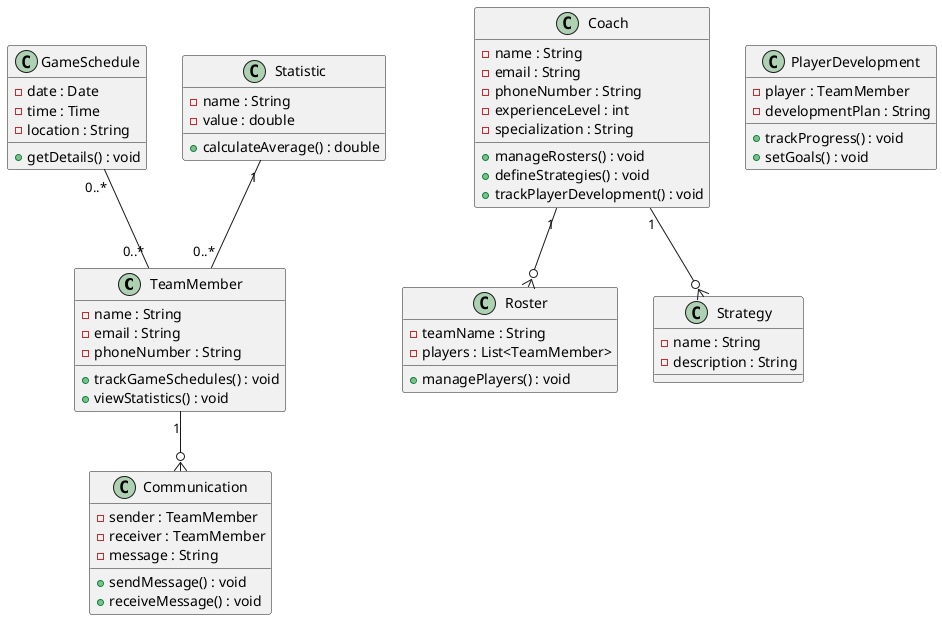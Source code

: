 @startuml
class TeamMember {
- name : String
- email : String
- phoneNumber : String
+ trackGameSchedules() : void
+ viewStatistics() : void
}

class Coach {
- name : String
- email : String
- phoneNumber : String
- experienceLevel : int
- specialization : String
+ manageRosters() : void
+ defineStrategies() : void
+ trackPlayerDevelopment() : void

}

class GameSchedule {

- date : Date
- time : Time
- location : String

+ getDetails() : void

}


class Statistic {

- name : String
- value : double

+ calculateAverage() : double

}


class Communication {

- sender : TeamMember
- receiver : TeamMember
- message : String

+ sendMessage() : void
+ receiveMessage() : void

}


class Roster {

- teamName : String
- players : List<TeamMember>

+ managePlayers() : void

}


class Strategy {

- name : String
- description : String

}


class PlayerDevelopment {

- player : TeamMember
- developmentPlan : String

+ trackProgress() : void
+ setGoals() : void

}

TeamMember "1" --o{ Communication
Coach "1" --o{ Roster
Coach "1" --o{ Strategy
GameSchedule "0..*" -- "0..*" TeamMember
Statistic "1" -- "0..*" TeamMember

@enduml
